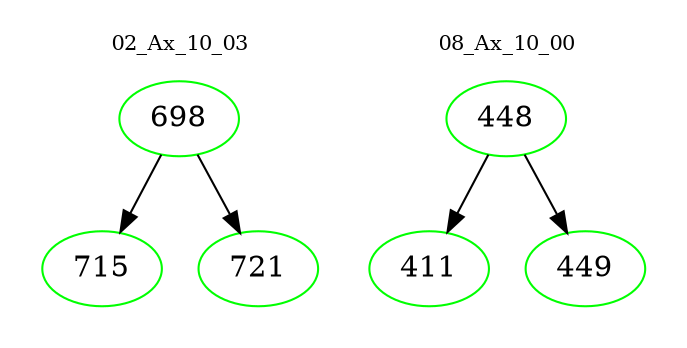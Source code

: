 digraph{
subgraph cluster_0 {
color = white
label = "02_Ax_10_03";
fontsize=10;
T0_698 [label="698", color="green"]
T0_698 -> T0_715 [color="black"]
T0_715 [label="715", color="green"]
T0_698 -> T0_721 [color="black"]
T0_721 [label="721", color="green"]
}
subgraph cluster_1 {
color = white
label = "08_Ax_10_00";
fontsize=10;
T1_448 [label="448", color="green"]
T1_448 -> T1_411 [color="black"]
T1_411 [label="411", color="green"]
T1_448 -> T1_449 [color="black"]
T1_449 [label="449", color="green"]
}
}
